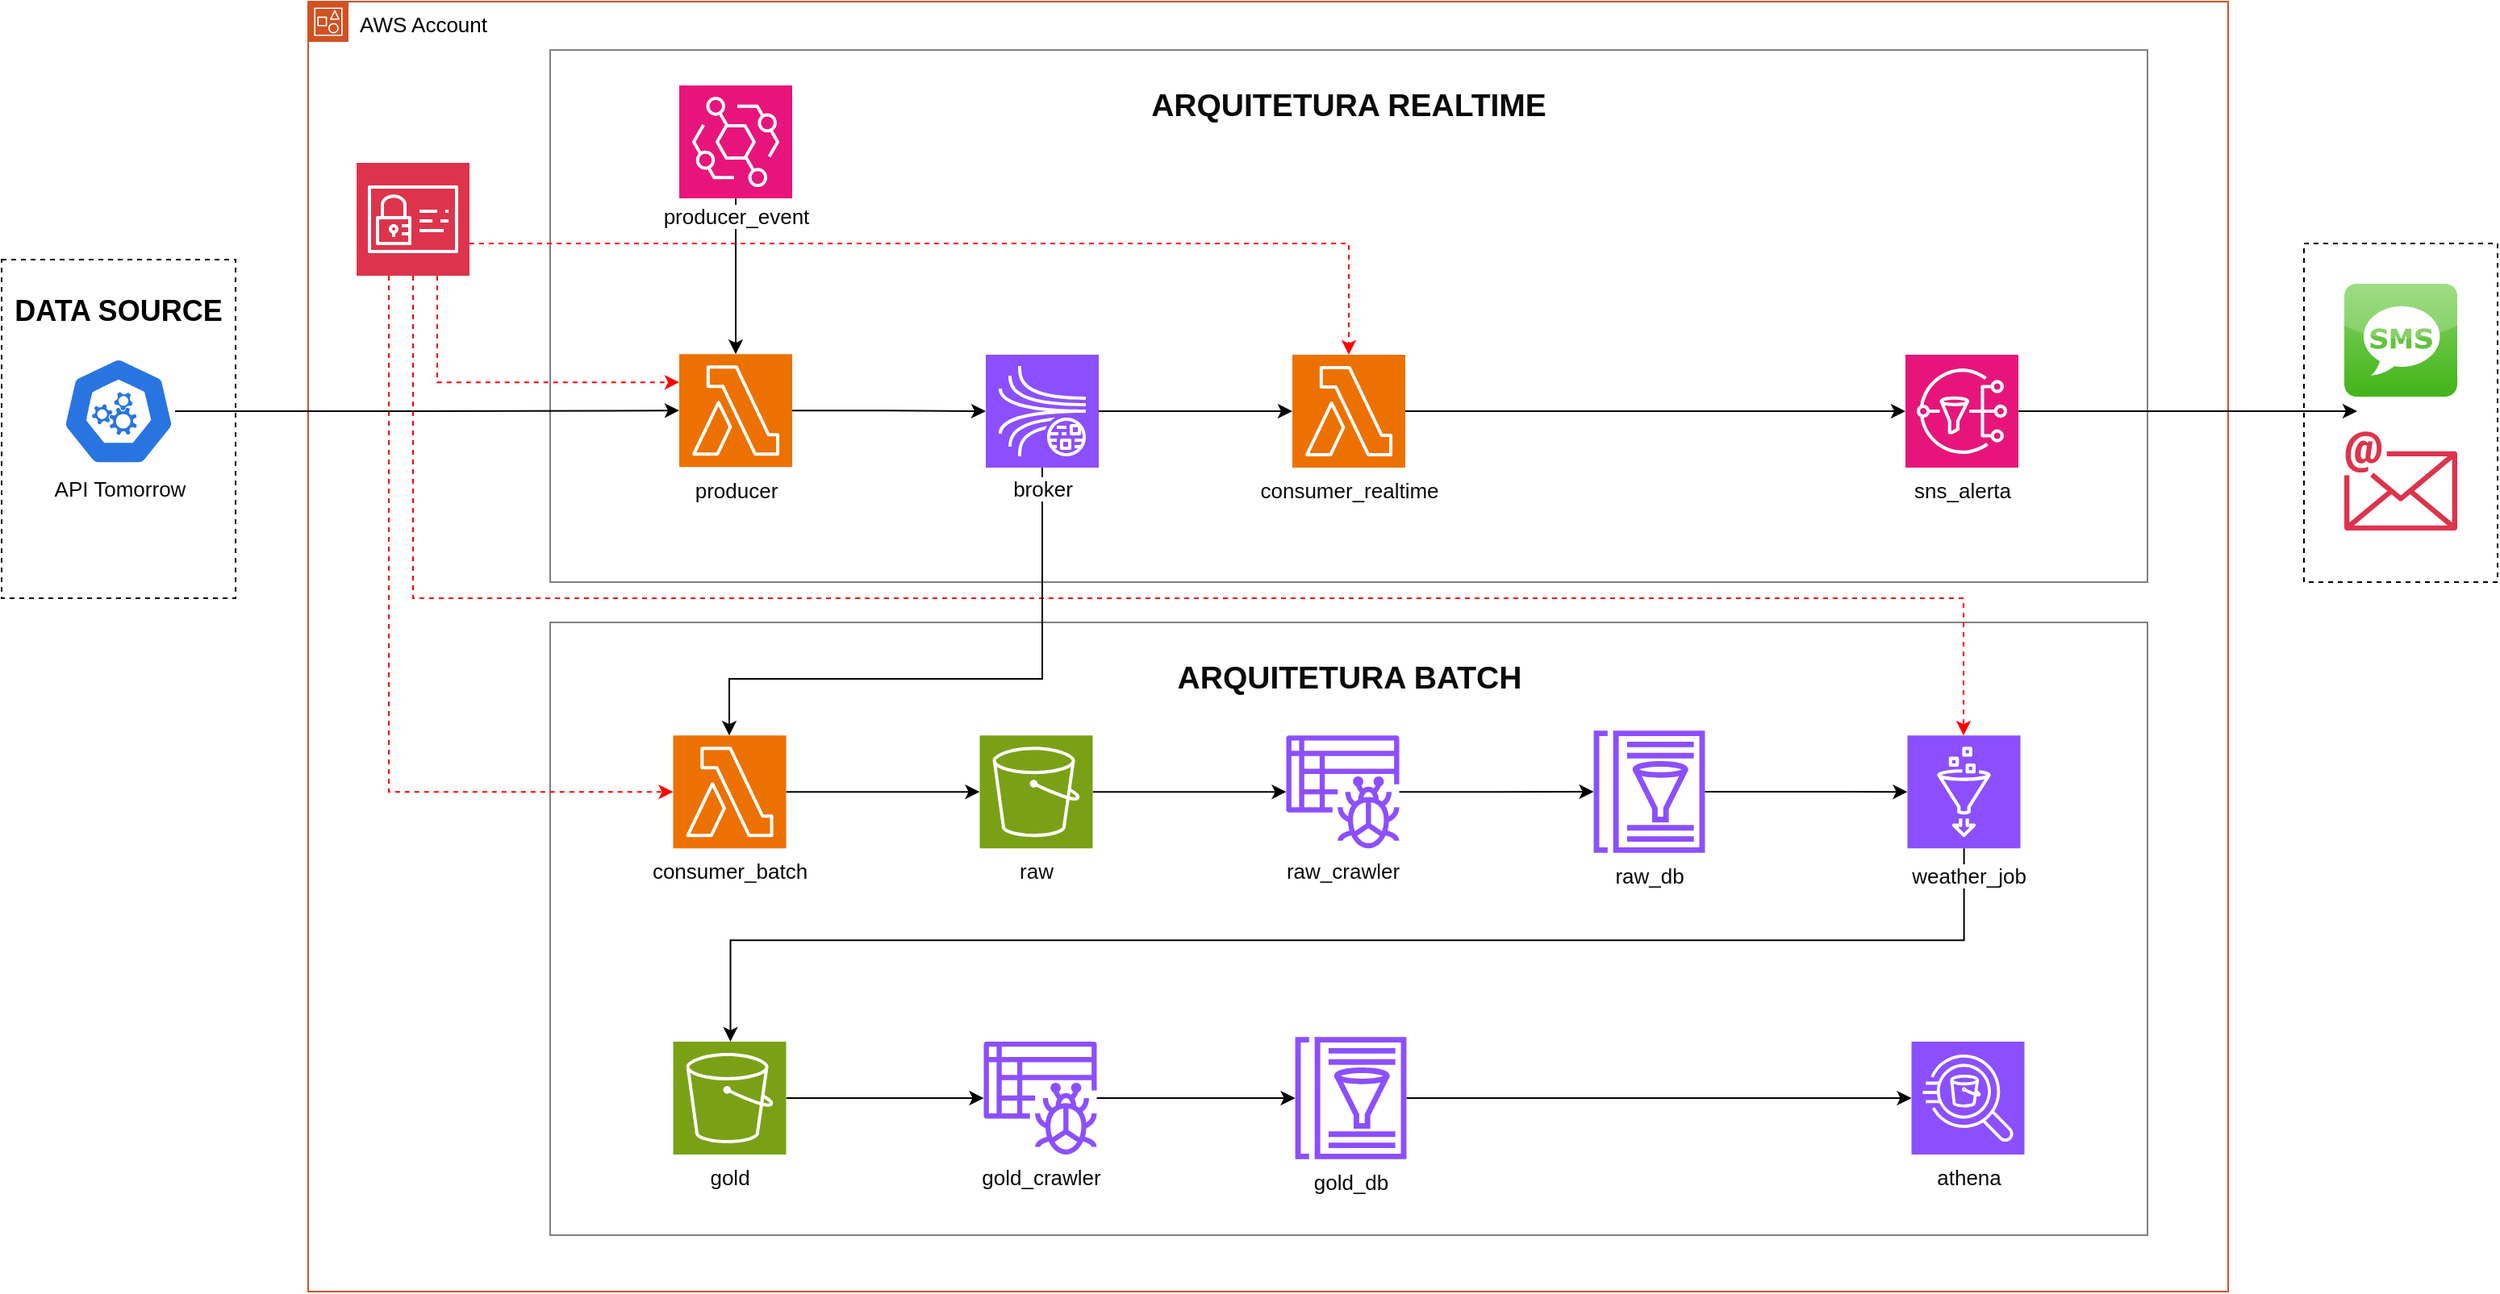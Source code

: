 <mxfile version="27.0.9">
  <diagram name="Página-1" id="Q2a9o2q2XrBJ7ce3MKwL">
    <mxGraphModel dx="2359" dy="2199" grid="0" gridSize="10" guides="1" tooltips="1" connect="1" arrows="1" fold="1" page="0" pageScale="1" pageWidth="827" pageHeight="1169" math="0" shadow="0">
      <root>
        <mxCell id="0" />
        <mxCell id="1" parent="0" />
        <mxCell id="n76K2mJ7SIsfLxu40Jyw-61" value="&lt;h2&gt;DATA SOURCE&lt;/h2&gt;" style="rounded=0;whiteSpace=wrap;html=1;fillColor=none;dashed=1;verticalAlign=top;fontSize=12;" parent="1" vertex="1">
          <mxGeometry x="-380" y="-660" width="145" height="210" as="geometry" />
        </mxCell>
        <mxCell id="n76K2mJ7SIsfLxu40Jyw-60" value="" style="rounded=0;whiteSpace=wrap;html=1;fillColor=none;dashed=1;" parent="1" vertex="1">
          <mxGeometry x="1047" y="-670" width="120" height="210" as="geometry" />
        </mxCell>
        <mxCell id="n76K2mJ7SIsfLxu40Jyw-50" value="AWS Account" style="points=[[0,0],[0.25,0],[0.5,0],[0.75,0],[1,0],[1,0.25],[1,0.5],[1,0.75],[1,1],[0.75,1],[0.5,1],[0.25,1],[0,1],[0,0.75],[0,0.5],[0,0.25]];outlineConnect=0;html=1;whiteSpace=wrap;fontSize=13;fontStyle=0;container=1;pointerEvents=0;collapsible=0;recursiveResize=0;shape=mxgraph.aws4.group;grIcon=mxgraph.aws4.group_account;strokeColor=light-dark(#d15223, #ff9164);fillColor=none;verticalAlign=top;align=left;spacingLeft=30;fontColor=#000000;dashed=0;" parent="1" vertex="1">
          <mxGeometry x="-190" y="-820" width="1190" height="800" as="geometry" />
        </mxCell>
        <mxCell id="n76K2mJ7SIsfLxu40Jyw-39" value="&lt;h2&gt;ARQUITETURA BATCH&lt;/h2&gt;" style="rounded=0;fillColor=none;labelPosition=center;verticalLabelPosition=middle;align=center;verticalAlign=top;labelBackgroundColor=none;labelBorderColor=none;textShadow=0;html=1;fontStyle=1;strokeWidth=1;glass=0;shadow=0;opacity=50;fontColor=light-dark(#0a0a0a, #121212);strokeColor=default;fontSize=13;" parent="n76K2mJ7SIsfLxu40Jyw-50" vertex="1">
          <mxGeometry x="150" y="385" width="990" height="380" as="geometry" />
        </mxCell>
        <mxCell id="n76K2mJ7SIsfLxu40Jyw-28" value="" style="sketch=0;points=[[0,0,0],[0.25,0,0],[0.5,0,0],[0.75,0,0],[1,0,0],[0,1,0],[0.25,1,0],[0.5,1,0],[0.75,1,0],[1,1,0],[0,0.25,0],[0,0.5,0],[0,0.75,0],[1,0.25,0],[1,0.5,0],[1,0.75,0]];outlineConnect=0;fontColor=light-dark(#0a0a0a, #121212);fillColor=#8C4FFF;strokeColor=#ffffff;dashed=0;verticalLabelPosition=bottom;verticalAlign=top;align=center;html=1;fontSize=13;fontStyle=0;aspect=fixed;shape=mxgraph.aws4.resourceIcon;resIcon=mxgraph.aws4.glue;" parent="n76K2mJ7SIsfLxu40Jyw-50" vertex="1">
          <mxGeometry x="991.25" y="455.09" width="70" height="70" as="geometry" />
        </mxCell>
        <mxCell id="n76K2mJ7SIsfLxu40Jyw-55" style="edgeStyle=orthogonalEdgeStyle;rounded=0;orthogonalLoop=1;jettySize=auto;html=1;dashed=1;strokeColor=#FF0000;fontColor=light-dark(#0a0a0a, #121212);fontSize=13;" parent="n76K2mJ7SIsfLxu40Jyw-50" source="n76K2mJ7SIsfLxu40Jyw-42" target="n76K2mJ7SIsfLxu40Jyw-28" edge="1">
          <mxGeometry relative="1" as="geometry">
            <Array as="points">
              <mxPoint x="65" y="370" />
              <mxPoint x="1026" y="370" />
            </Array>
          </mxGeometry>
        </mxCell>
        <mxCell id="n76K2mJ7SIsfLxu40Jyw-42" value="" style="sketch=0;points=[[0,0,0],[0.25,0,0],[0.5,0,0],[0.75,0,0],[1,0,0],[0,1,0],[0.25,1,0],[0.5,1,0],[0.75,1,0],[1,1,0],[0,0.25,0],[0,0.5,0],[0,0.75,0],[1,0.25,0],[1,0.5,0],[1,0.75,0]];outlineConnect=0;fontColor=light-dark(#0a0a0a, #121212);fillColor=#DD344C;strokeColor=#ffffff;dashed=0;verticalLabelPosition=bottom;verticalAlign=top;align=center;html=1;fontSize=13;fontStyle=0;aspect=fixed;shape=mxgraph.aws4.resourceIcon;resIcon=mxgraph.aws4.identity_and_access_management;" parent="n76K2mJ7SIsfLxu40Jyw-50" vertex="1">
          <mxGeometry x="30" y="100" width="70" height="70" as="geometry" />
        </mxCell>
        <mxCell id="n76K2mJ7SIsfLxu40Jyw-23" style="edgeStyle=orthogonalEdgeStyle;rounded=0;orthogonalLoop=1;jettySize=auto;html=1;fontSize=13;fontColor=light-dark(#0a0a0a, #121212);" parent="n76K2mJ7SIsfLxu40Jyw-50" source="n76K2mJ7SIsfLxu40Jyw-15" target="n76K2mJ7SIsfLxu40Jyw-22" edge="1">
          <mxGeometry relative="1" as="geometry" />
        </mxCell>
        <mxCell id="n76K2mJ7SIsfLxu40Jyw-15" value="consumer_batch" style="sketch=0;points=[[0,0,0],[0.25,0,0],[0.5,0,0],[0.75,0,0],[1,0,0],[0,1,0],[0.25,1,0],[0.5,1,0],[0.75,1,0],[1,1,0],[0,0.25,0],[0,0.5,0],[0,0.75,0],[1,0.25,0],[1,0.5,0],[1,0.75,0]];outlineConnect=0;fontColor=light-dark(#0a0a0a, #121212);fillColor=#ED7100;strokeColor=#ffffff;dashed=0;verticalLabelPosition=bottom;verticalAlign=top;align=center;html=1;fontSize=13;fontStyle=0;aspect=fixed;shape=mxgraph.aws4.resourceIcon;resIcon=mxgraph.aws4.lambda;fontFamily=Helvetica;textShadow=0;" parent="n76K2mJ7SIsfLxu40Jyw-50" vertex="1">
          <mxGeometry x="226.25" y="455.09" width="70" height="70" as="geometry" />
        </mxCell>
        <mxCell id="n76K2mJ7SIsfLxu40Jyw-25" style="edgeStyle=orthogonalEdgeStyle;rounded=0;orthogonalLoop=1;jettySize=auto;html=1;fontSize=13;fontColor=light-dark(#0a0a0a, #121212);" parent="n76K2mJ7SIsfLxu40Jyw-50" source="n76K2mJ7SIsfLxu40Jyw-22" target="n76K2mJ7SIsfLxu40Jyw-24" edge="1">
          <mxGeometry relative="1" as="geometry" />
        </mxCell>
        <mxCell id="n76K2mJ7SIsfLxu40Jyw-22" value="raw" style="sketch=0;points=[[0,0,0],[0.25,0,0],[0.5,0,0],[0.75,0,0],[1,0,0],[0,1,0],[0.25,1,0],[0.5,1,0],[0.75,1,0],[1,1,0],[0,0.25,0],[0,0.5,0],[0,0.75,0],[1,0.25,0],[1,0.5,0],[1,0.75,0]];outlineConnect=0;fontColor=light-dark(#0a0a0a, #121212);fillColor=#7AA116;strokeColor=#ffffff;dashed=0;verticalLabelPosition=bottom;verticalAlign=top;align=center;html=1;fontSize=13;fontStyle=0;aspect=fixed;shape=mxgraph.aws4.resourceIcon;resIcon=mxgraph.aws4.s3;" parent="n76K2mJ7SIsfLxu40Jyw-50" vertex="1">
          <mxGeometry x="416.25" y="455.09" width="70" height="70" as="geometry" />
        </mxCell>
        <mxCell id="n76K2mJ7SIsfLxu40Jyw-27" style="edgeStyle=orthogonalEdgeStyle;rounded=0;orthogonalLoop=1;jettySize=auto;html=1;fontSize=13;fontColor=light-dark(#0a0a0a, #121212);" parent="n76K2mJ7SIsfLxu40Jyw-50" source="n76K2mJ7SIsfLxu40Jyw-24" target="n76K2mJ7SIsfLxu40Jyw-26" edge="1">
          <mxGeometry relative="1" as="geometry" />
        </mxCell>
        <mxCell id="n76K2mJ7SIsfLxu40Jyw-24" value="raw_crawler" style="sketch=0;outlineConnect=0;fontColor=light-dark(#0a0a0a, #121212);gradientColor=none;fillColor=#8C4FFF;strokeColor=none;dashed=0;verticalLabelPosition=bottom;verticalAlign=top;align=center;html=1;fontSize=13;fontStyle=0;aspect=fixed;pointerEvents=1;shape=mxgraph.aws4.glue_crawlers;" parent="n76K2mJ7SIsfLxu40Jyw-50" vertex="1">
          <mxGeometry x="606.25" y="455.09" width="70" height="70" as="geometry" />
        </mxCell>
        <mxCell id="n76K2mJ7SIsfLxu40Jyw-26" value="raw_db" style="sketch=0;outlineConnect=0;fontColor=light-dark(#0a0a0a, #121212);gradientColor=none;fillColor=#8C4FFF;strokeColor=none;dashed=0;verticalLabelPosition=bottom;verticalAlign=top;align=center;html=1;fontSize=13;fontStyle=0;aspect=fixed;pointerEvents=1;shape=mxgraph.aws4.glue_data_catalog;" parent="n76K2mJ7SIsfLxu40Jyw-50" vertex="1">
          <mxGeometry x="796.25" y="452.09" width="70" height="75.83" as="geometry" />
        </mxCell>
        <mxCell id="n76K2mJ7SIsfLxu40Jyw-40" style="edgeStyle=orthogonalEdgeStyle;rounded=0;orthogonalLoop=1;jettySize=auto;html=1;fontColor=light-dark(#0a0a0a, #121212);fontSize=13;" parent="n76K2mJ7SIsfLxu40Jyw-50" source="n76K2mJ7SIsfLxu40Jyw-28" target="n76K2mJ7SIsfLxu40Jyw-30" edge="1">
          <mxGeometry relative="1" as="geometry">
            <Array as="points">
              <mxPoint x="1026.75" y="582.09" />
              <mxPoint x="261.75" y="582.09" />
            </Array>
          </mxGeometry>
        </mxCell>
        <mxCell id="n76K2mJ7SIsfLxu40Jyw-64" value="&lt;span style=&quot;color: rgb(10, 10, 10); font-size: 13px;&quot;&gt;weather_job&lt;/span&gt;" style="edgeLabel;html=1;align=center;verticalAlign=middle;resizable=0;points=[];labelBackgroundColor=default;" parent="n76K2mJ7SIsfLxu40Jyw-40" vertex="1" connectable="0">
          <mxGeometry x="-0.935" y="1" relative="1" as="geometry">
            <mxPoint x="1" y="-12" as="offset" />
          </mxGeometry>
        </mxCell>
        <mxCell id="n76K2mJ7SIsfLxu40Jyw-29" style="edgeStyle=orthogonalEdgeStyle;rounded=0;orthogonalLoop=1;jettySize=auto;html=1;entryX=0;entryY=0.5;entryDx=0;entryDy=0;entryPerimeter=0;fontSize=13;fontColor=light-dark(#0a0a0a, #121212);" parent="n76K2mJ7SIsfLxu40Jyw-50" source="n76K2mJ7SIsfLxu40Jyw-26" target="n76K2mJ7SIsfLxu40Jyw-28" edge="1">
          <mxGeometry relative="1" as="geometry">
            <Array as="points">
              <mxPoint x="938.75" y="490.09" />
              <mxPoint x="938.75" y="490.09" />
            </Array>
          </mxGeometry>
        </mxCell>
        <mxCell id="n76K2mJ7SIsfLxu40Jyw-34" style="edgeStyle=orthogonalEdgeStyle;rounded=0;orthogonalLoop=1;jettySize=auto;html=1;fontColor=light-dark(#0a0a0a, #121212);fontSize=13;" parent="n76K2mJ7SIsfLxu40Jyw-50" source="n76K2mJ7SIsfLxu40Jyw-30" target="n76K2mJ7SIsfLxu40Jyw-32" edge="1">
          <mxGeometry relative="1" as="geometry" />
        </mxCell>
        <mxCell id="n76K2mJ7SIsfLxu40Jyw-30" value="gold" style="sketch=0;points=[[0,0,0],[0.25,0,0],[0.5,0,0],[0.75,0,0],[1,0,0],[0,1,0],[0.25,1,0],[0.5,1,0],[0.75,1,0],[1,1,0],[0,0.25,0],[0,0.5,0],[0,0.75,0],[1,0.25,0],[1,0.5,0],[1,0.75,0]];outlineConnect=0;fontColor=light-dark(#0a0a0a, #121212);fillColor=#7AA116;strokeColor=#ffffff;dashed=0;verticalLabelPosition=bottom;verticalAlign=top;align=center;html=1;fontSize=13;fontStyle=0;aspect=fixed;shape=mxgraph.aws4.resourceIcon;resIcon=mxgraph.aws4.s3;" parent="n76K2mJ7SIsfLxu40Jyw-50" vertex="1">
          <mxGeometry x="226.25" y="645" width="70" height="70" as="geometry" />
        </mxCell>
        <mxCell id="n76K2mJ7SIsfLxu40Jyw-35" style="edgeStyle=orthogonalEdgeStyle;rounded=0;orthogonalLoop=1;jettySize=auto;html=1;fontColor=light-dark(#0a0a0a, #121212);fontSize=13;" parent="n76K2mJ7SIsfLxu40Jyw-50" source="n76K2mJ7SIsfLxu40Jyw-32" target="n76K2mJ7SIsfLxu40Jyw-33" edge="1">
          <mxGeometry relative="1" as="geometry" />
        </mxCell>
        <mxCell id="n76K2mJ7SIsfLxu40Jyw-32" value="gold_crawler" style="sketch=0;outlineConnect=0;fontColor=light-dark(#0a0a0a, #121212);gradientColor=none;fillColor=#8C4FFF;strokeColor=none;dashed=0;verticalLabelPosition=bottom;verticalAlign=top;align=center;html=1;fontSize=13;fontStyle=0;aspect=fixed;pointerEvents=1;shape=mxgraph.aws4.glue_crawlers;" parent="n76K2mJ7SIsfLxu40Jyw-50" vertex="1">
          <mxGeometry x="418.75" y="645" width="70" height="70" as="geometry" />
        </mxCell>
        <mxCell id="n76K2mJ7SIsfLxu40Jyw-37" style="edgeStyle=orthogonalEdgeStyle;rounded=0;orthogonalLoop=1;jettySize=auto;html=1;fontColor=light-dark(#0a0a0a, #121212);fontSize=13;" parent="n76K2mJ7SIsfLxu40Jyw-50" source="n76K2mJ7SIsfLxu40Jyw-33" target="n76K2mJ7SIsfLxu40Jyw-36" edge="1">
          <mxGeometry relative="1" as="geometry" />
        </mxCell>
        <mxCell id="n76K2mJ7SIsfLxu40Jyw-33" value="gold_db" style="sketch=0;outlineConnect=0;fontColor=light-dark(#0a0a0a, #121212);gradientColor=none;fillColor=#8C4FFF;strokeColor=none;dashed=0;verticalLabelPosition=bottom;verticalAlign=top;align=center;html=1;fontSize=13;fontStyle=0;aspect=fixed;pointerEvents=1;shape=mxgraph.aws4.glue_data_catalog;" parent="n76K2mJ7SIsfLxu40Jyw-50" vertex="1">
          <mxGeometry x="611.25" y="642.09" width="70" height="75.83" as="geometry" />
        </mxCell>
        <mxCell id="n76K2mJ7SIsfLxu40Jyw-36" value="athena" style="sketch=0;points=[[0,0,0],[0.25,0,0],[0.5,0,0],[0.75,0,0],[1,0,0],[0,1,0],[0.25,1,0],[0.5,1,0],[0.75,1,0],[1,1,0],[0,0.25,0],[0,0.5,0],[0,0.75,0],[1,0.25,0],[1,0.5,0],[1,0.75,0]];outlineConnect=0;fontColor=light-dark(#0a0a0a, #121212);fillColor=#8C4FFF;strokeColor=#ffffff;dashed=0;verticalLabelPosition=bottom;verticalAlign=top;align=center;html=1;fontSize=13;fontStyle=0;aspect=fixed;shape=mxgraph.aws4.resourceIcon;resIcon=mxgraph.aws4.athena;" parent="n76K2mJ7SIsfLxu40Jyw-50" vertex="1">
          <mxGeometry x="993.75" y="645" width="70" height="70" as="geometry" />
        </mxCell>
        <mxCell id="n76K2mJ7SIsfLxu40Jyw-52" style="edgeStyle=orthogonalEdgeStyle;rounded=0;orthogonalLoop=1;jettySize=auto;html=1;entryX=0;entryY=0.5;entryDx=0;entryDy=0;entryPerimeter=0;dashed=1;strokeColor=#FF0000;fontColor=light-dark(#0a0a0a, #121212);fontSize=13;" parent="n76K2mJ7SIsfLxu40Jyw-50" source="n76K2mJ7SIsfLxu40Jyw-42" target="n76K2mJ7SIsfLxu40Jyw-15" edge="1">
          <mxGeometry relative="1" as="geometry">
            <Array as="points">
              <mxPoint x="50" y="490" />
            </Array>
          </mxGeometry>
        </mxCell>
        <mxCell id="n76K2mJ7SIsfLxu40Jyw-38" value="&lt;h2 style=&quot;text-wrap-mode: nowrap;&quot;&gt;ARQUITETURA REALTIME&lt;/h2&gt;" style="rounded=0;whiteSpace=wrap;html=1;fillColor=none;verticalAlign=top;strokeWidth=1;glass=0;shadow=0;opacity=50;fontColor=light-dark(#0a0a0a, #121212);fontSize=13;" parent="1" vertex="1">
          <mxGeometry x="-40" y="-790" width="990" height="330" as="geometry" />
        </mxCell>
        <mxCell id="n76K2mJ7SIsfLxu40Jyw-6" style="edgeStyle=orthogonalEdgeStyle;rounded=0;orthogonalLoop=1;jettySize=auto;html=1;fontStyle=0;fontFamily=Helvetica;textShadow=0;fontSize=13;strokeWidth=1;fontColor=light-dark(#0a0a0a, #121212);" parent="1" source="n76K2mJ7SIsfLxu40Jyw-4" target="n76K2mJ7SIsfLxu40Jyw-5" edge="1">
          <mxGeometry relative="1" as="geometry" />
        </mxCell>
        <mxCell id="n76K2mJ7SIsfLxu40Jyw-4" value="API Tomorrow" style="aspect=fixed;sketch=0;html=1;dashed=0;whitespace=wrap;verticalLabelPosition=bottom;verticalAlign=top;fillColor=#2875E2;strokeColor=#ffffff;points=[[0.005,0.63,0],[0.1,0.2,0],[0.9,0.2,0],[0.5,0,0],[0.995,0.63,0],[0.72,0.99,0],[0.5,1,0],[0.28,0.99,0]];shape=mxgraph.kubernetes.icon2;prIcon=api;fontStyle=0;fontFamily=Helvetica;textShadow=0;fontSize=13;fontColor=light-dark(#0a0a0a, #121212);" parent="1" vertex="1">
          <mxGeometry x="-342.5" y="-599.6" width="70" height="67.2" as="geometry" />
        </mxCell>
        <mxCell id="n76K2mJ7SIsfLxu40Jyw-8" style="edgeStyle=orthogonalEdgeStyle;rounded=0;orthogonalLoop=1;jettySize=auto;html=1;fontStyle=0;fontFamily=Helvetica;textShadow=0;fontSize=13;fontColor=light-dark(#0a0a0a, #121212);" parent="1" source="n76K2mJ7SIsfLxu40Jyw-5" target="n76K2mJ7SIsfLxu40Jyw-7" edge="1">
          <mxGeometry relative="1" as="geometry" />
        </mxCell>
        <mxCell id="n76K2mJ7SIsfLxu40Jyw-5" value="producer" style="sketch=0;points=[[0,0,0],[0.25,0,0],[0.5,0,0],[0.75,0,0],[1,0,0],[0,1,0],[0.25,1,0],[0.5,1,0],[0.75,1,0],[1,1,0],[0,0.25,0],[0,0.5,0],[0,0.75,0],[1,0.25,0],[1,0.5,0],[1,0.75,0]];outlineConnect=0;fontColor=light-dark(#0a0a0a, #121212);fillColor=#ED7100;strokeColor=#ffffff;dashed=0;verticalLabelPosition=bottom;verticalAlign=top;align=center;html=1;fontSize=13;fontStyle=0;aspect=fixed;shape=mxgraph.aws4.resourceIcon;resIcon=mxgraph.aws4.lambda;fontFamily=Helvetica;textShadow=0;" parent="1" vertex="1">
          <mxGeometry x="40" y="-601.4" width="70" height="70" as="geometry" />
        </mxCell>
        <mxCell id="n76K2mJ7SIsfLxu40Jyw-10" style="edgeStyle=orthogonalEdgeStyle;rounded=0;orthogonalLoop=1;jettySize=auto;html=1;fontStyle=0;fontFamily=Helvetica;textShadow=0;fontSize=13;fontColor=light-dark(#0a0a0a, #121212);" parent="1" source="n76K2mJ7SIsfLxu40Jyw-7" target="n76K2mJ7SIsfLxu40Jyw-9" edge="1">
          <mxGeometry relative="1" as="geometry" />
        </mxCell>
        <mxCell id="n76K2mJ7SIsfLxu40Jyw-17" style="edgeStyle=orthogonalEdgeStyle;rounded=0;orthogonalLoop=1;jettySize=auto;html=1;fontStyle=0;fontFamily=Helvetica;fontSize=13;fontColor=light-dark(#0a0a0a, #121212);" parent="1" source="n76K2mJ7SIsfLxu40Jyw-7" target="n76K2mJ7SIsfLxu40Jyw-15" edge="1">
          <mxGeometry relative="1" as="geometry">
            <Array as="points">
              <mxPoint x="265" y="-400" />
              <mxPoint x="71" y="-400" />
            </Array>
          </mxGeometry>
        </mxCell>
        <mxCell id="n76K2mJ7SIsfLxu40Jyw-63" value="&lt;span style=&quot;color: rgb(10, 10, 10); font-size: 13px;&quot;&gt;broker&lt;/span&gt;" style="edgeLabel;html=1;align=center;verticalAlign=middle;resizable=0;points=[];labelBackgroundColor=default;" parent="n76K2mJ7SIsfLxu40Jyw-17" vertex="1" connectable="0">
          <mxGeometry x="-0.745" y="1" relative="1" as="geometry">
            <mxPoint x="-1" y="-33" as="offset" />
          </mxGeometry>
        </mxCell>
        <mxCell id="n76K2mJ7SIsfLxu40Jyw-7" value="" style="sketch=0;points=[[0,0,0],[0.25,0,0],[0.5,0,0],[0.75,0,0],[1,0,0],[0,1,0],[0.25,1,0],[0.5,1,0],[0.75,1,0],[1,1,0],[0,0.25,0],[0,0.5,0],[0,0.75,0],[1,0.25,0],[1,0.5,0],[1,0.75,0]];outlineConnect=0;fontColor=light-dark(#0a0a0a, #121212);fillColor=#8C4FFF;strokeColor=#ffffff;dashed=0;verticalLabelPosition=bottom;verticalAlign=top;align=center;html=1;fontSize=13;fontStyle=0;aspect=fixed;shape=mxgraph.aws4.resourceIcon;resIcon=mxgraph.aws4.kinesis_data_streams;fontFamily=Helvetica;textShadow=0;" parent="1" vertex="1">
          <mxGeometry x="230" y="-601" width="70" height="70" as="geometry" />
        </mxCell>
        <mxCell id="n76K2mJ7SIsfLxu40Jyw-12" style="edgeStyle=orthogonalEdgeStyle;rounded=0;orthogonalLoop=1;jettySize=auto;html=1;fontStyle=0;fontFamily=Helvetica;textShadow=0;fontSize=13;fontColor=light-dark(#0a0a0a, #121212);" parent="1" source="n76K2mJ7SIsfLxu40Jyw-9" target="n76K2mJ7SIsfLxu40Jyw-11" edge="1">
          <mxGeometry relative="1" as="geometry" />
        </mxCell>
        <mxCell id="n76K2mJ7SIsfLxu40Jyw-9" value="consumer_realtime" style="sketch=0;points=[[0,0,0],[0.25,0,0],[0.5,0,0],[0.75,0,0],[1,0,0],[0,1,0],[0.25,1,0],[0.5,1,0],[0.75,1,0],[1,1,0],[0,0.25,0],[0,0.5,0],[0,0.75,0],[1,0.25,0],[1,0.5,0],[1,0.75,0]];outlineConnect=0;fontColor=light-dark(#0a0a0a, #121212);fillColor=#ED7100;strokeColor=#ffffff;dashed=0;verticalLabelPosition=bottom;verticalAlign=top;align=center;html=1;fontSize=13;fontStyle=0;aspect=fixed;shape=mxgraph.aws4.resourceIcon;resIcon=mxgraph.aws4.lambda;fontFamily=Helvetica;textShadow=0;" parent="1" vertex="1">
          <mxGeometry x="420" y="-601" width="70" height="70" as="geometry" />
        </mxCell>
        <mxCell id="n76K2mJ7SIsfLxu40Jyw-58" style="edgeStyle=orthogonalEdgeStyle;rounded=0;orthogonalLoop=1;jettySize=auto;html=1;" parent="1" source="n76K2mJ7SIsfLxu40Jyw-11" edge="1">
          <mxGeometry relative="1" as="geometry">
            <mxPoint x="1080" y="-566" as="targetPoint" />
          </mxGeometry>
        </mxCell>
        <mxCell id="n76K2mJ7SIsfLxu40Jyw-11" value="sns_alerta" style="sketch=0;points=[[0,0,0],[0.25,0,0],[0.5,0,0],[0.75,0,0],[1,0,0],[0,1,0],[0.25,1,0],[0.5,1,0],[0.75,1,0],[1,1,0],[0,0.25,0],[0,0.5,0],[0,0.75,0],[1,0.25,0],[1,0.5,0],[1,0.75,0]];outlineConnect=0;fontColor=light-dark(#0a0a0a, #121212);fillColor=#E7157B;strokeColor=#ffffff;dashed=0;verticalLabelPosition=bottom;verticalAlign=top;align=center;html=1;fontSize=13;fontStyle=0;aspect=fixed;shape=mxgraph.aws4.resourceIcon;resIcon=mxgraph.aws4.sns;fontFamily=Helvetica;textShadow=0;" parent="1" vertex="1">
          <mxGeometry x="800" y="-601" width="70" height="70" as="geometry" />
        </mxCell>
        <mxCell id="n76K2mJ7SIsfLxu40Jyw-14" style="edgeStyle=orthogonalEdgeStyle;rounded=0;orthogonalLoop=1;jettySize=auto;html=1;entryX=0.5;entryY=0;entryDx=0;entryDy=0;entryPerimeter=0;fontStyle=0;fontFamily=Helvetica;textShadow=0;fontSize=13;fontColor=light-dark(#0a0a0a, #121212);exitX=0.5;exitY=1;exitDx=0;exitDy=0;exitPerimeter=0;" parent="1" source="fIYcmbFvLTSxzNnCUgT_-1" target="n76K2mJ7SIsfLxu40Jyw-5" edge="1">
          <mxGeometry relative="1" as="geometry">
            <mxPoint x="75" y="-700" as="sourcePoint" />
          </mxGeometry>
        </mxCell>
        <mxCell id="n76K2mJ7SIsfLxu40Jyw-62" value="&lt;span style=&quot;color: rgb(10, 10, 10); font-size: 13px;&quot;&gt;producer_event&lt;/span&gt;" style="edgeLabel;html=1;align=center;verticalAlign=middle;resizable=0;points=[];" parent="n76K2mJ7SIsfLxu40Jyw-14" vertex="1" connectable="0">
          <mxGeometry x="-0.249" y="-1" relative="1" as="geometry">
            <mxPoint x="1" y="-26" as="offset" />
          </mxGeometry>
        </mxCell>
        <mxCell id="n76K2mJ7SIsfLxu40Jyw-53" style="edgeStyle=orthogonalEdgeStyle;rounded=0;orthogonalLoop=1;jettySize=auto;html=1;dashed=1;strokeColor=#FF0000;fontColor=light-dark(#0a0a0a, #121212);fontSize=13;" parent="1" source="n76K2mJ7SIsfLxu40Jyw-42" target="n76K2mJ7SIsfLxu40Jyw-9" edge="1">
          <mxGeometry relative="1" as="geometry">
            <Array as="points">
              <mxPoint x="455" y="-670" />
            </Array>
          </mxGeometry>
        </mxCell>
        <mxCell id="n76K2mJ7SIsfLxu40Jyw-54" style="edgeStyle=orthogonalEdgeStyle;rounded=0;orthogonalLoop=1;jettySize=auto;html=1;entryX=0;entryY=0.25;entryDx=0;entryDy=0;entryPerimeter=0;dashed=1;strokeColor=#FF0000;fontColor=light-dark(#0a0a0a, #121212);fontSize=13;" parent="1" source="n76K2mJ7SIsfLxu40Jyw-42" target="n76K2mJ7SIsfLxu40Jyw-5" edge="1">
          <mxGeometry relative="1" as="geometry">
            <Array as="points">
              <mxPoint x="-110" y="-584" />
            </Array>
          </mxGeometry>
        </mxCell>
        <mxCell id="n76K2mJ7SIsfLxu40Jyw-56" value="" style="dashed=0;outlineConnect=0;html=1;align=center;labelPosition=center;verticalLabelPosition=bottom;verticalAlign=top;shape=mxgraph.webicons.sms;fillColor=#86D466;gradientColor=#42B418" parent="1" vertex="1">
          <mxGeometry x="1072" y="-645.06" width="70" height="70" as="geometry" />
        </mxCell>
        <mxCell id="n76K2mJ7SIsfLxu40Jyw-57" value="" style="sketch=0;outlineConnect=0;fontColor=#232F3E;gradientColor=none;fillColor=#DD344C;strokeColor=none;dashed=0;verticalLabelPosition=bottom;verticalAlign=top;align=center;html=1;fontSize=12;fontStyle=0;aspect=fixed;shape=mxgraph.aws4.email;" parent="1" vertex="1">
          <mxGeometry x="1072" y="-553.66" width="70" height="61.92" as="geometry" />
        </mxCell>
        <mxCell id="fIYcmbFvLTSxzNnCUgT_-1" value="" style="sketch=0;points=[[0,0,0],[0.25,0,0],[0.5,0,0],[0.75,0,0],[1,0,0],[0,1,0],[0.25,1,0],[0.5,1,0],[0.75,1,0],[1,1,0],[0,0.25,0],[0,0.5,0],[0,0.75,0],[1,0.25,0],[1,0.5,0],[1,0.75,0]];outlineConnect=0;fontColor=#232F3E;fillColor=#E7157B;strokeColor=#ffffff;dashed=0;verticalLabelPosition=bottom;verticalAlign=top;align=center;html=1;fontSize=12;fontStyle=0;aspect=fixed;shape=mxgraph.aws4.resourceIcon;resIcon=mxgraph.aws4.eventbridge;" parent="1" vertex="1">
          <mxGeometry x="40" y="-768" width="70" height="70" as="geometry" />
        </mxCell>
      </root>
    </mxGraphModel>
  </diagram>
</mxfile>
